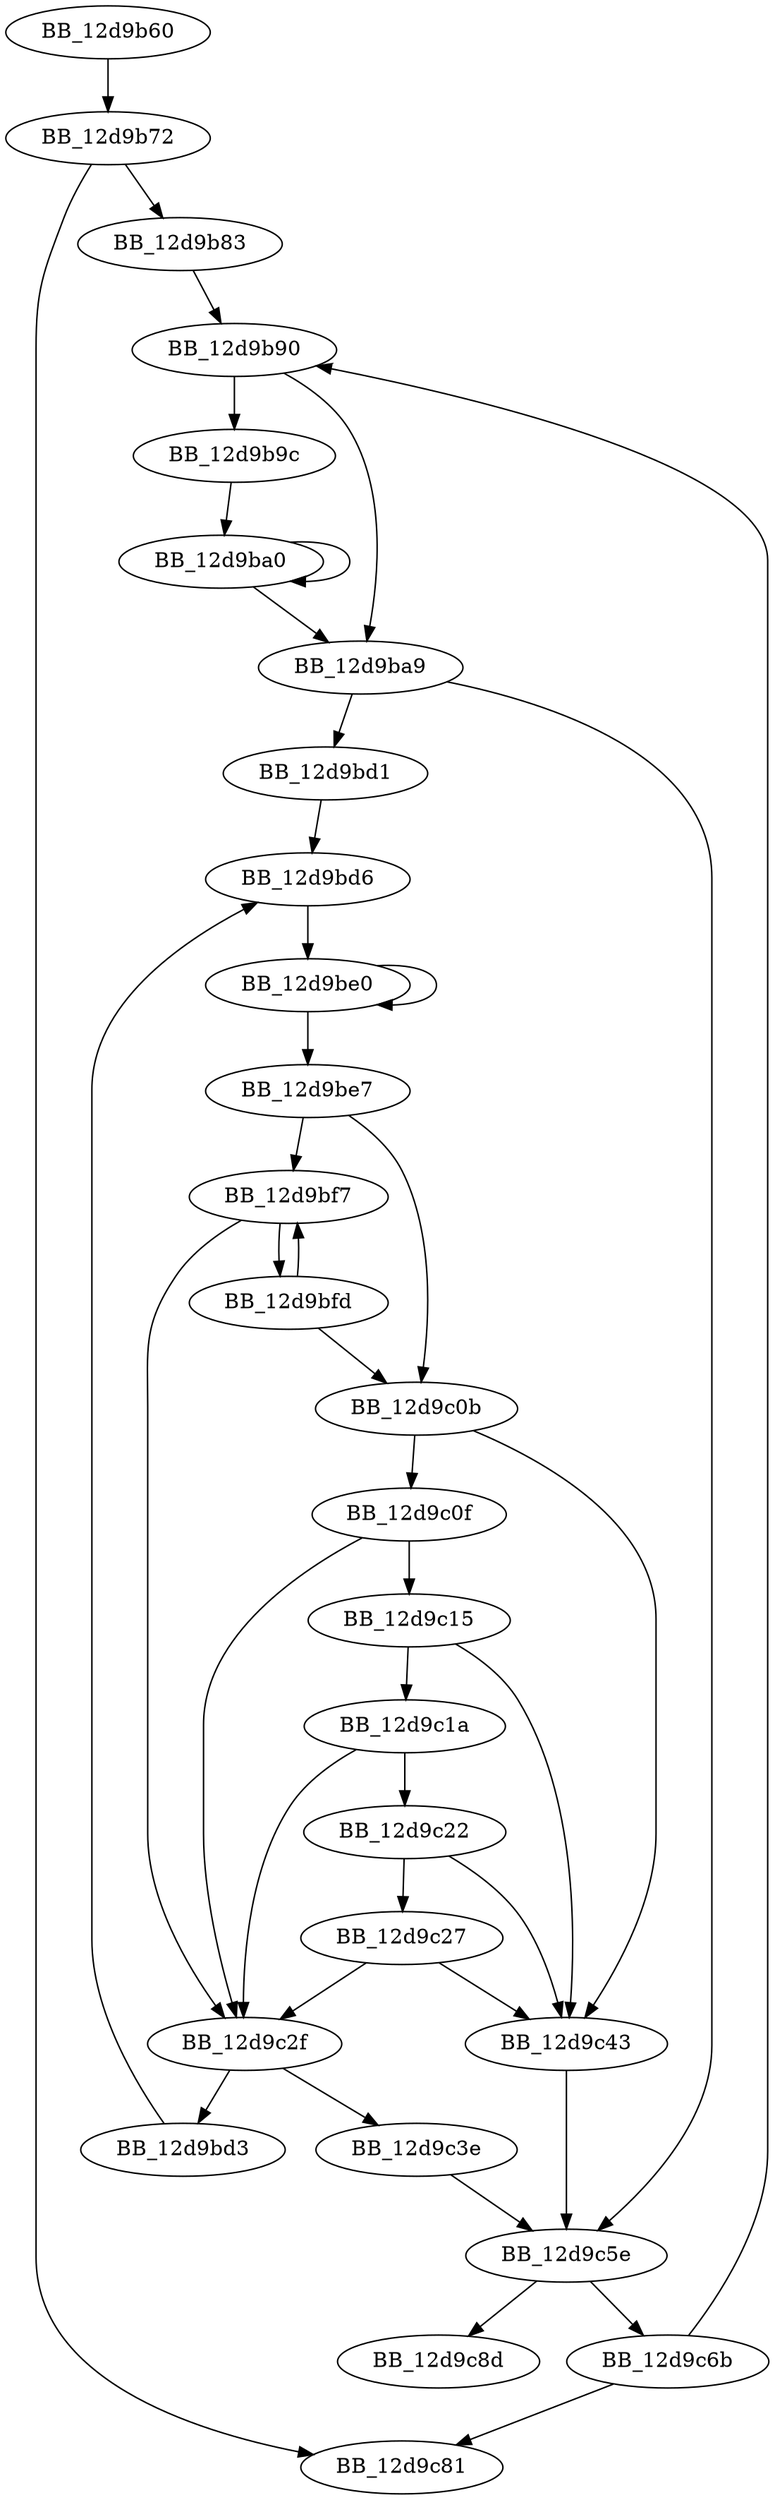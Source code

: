 DiGraph sub_12D9B60{
BB_12d9b60->BB_12d9b72
BB_12d9b72->BB_12d9b83
BB_12d9b72->BB_12d9c81
BB_12d9b83->BB_12d9b90
BB_12d9b90->BB_12d9b9c
BB_12d9b90->BB_12d9ba9
BB_12d9b9c->BB_12d9ba0
BB_12d9ba0->BB_12d9ba0
BB_12d9ba0->BB_12d9ba9
BB_12d9ba9->BB_12d9bd1
BB_12d9ba9->BB_12d9c5e
BB_12d9bd1->BB_12d9bd6
BB_12d9bd3->BB_12d9bd6
BB_12d9bd6->BB_12d9be0
BB_12d9be0->BB_12d9be0
BB_12d9be0->BB_12d9be7
BB_12d9be7->BB_12d9bf7
BB_12d9be7->BB_12d9c0b
BB_12d9bf7->BB_12d9bfd
BB_12d9bf7->BB_12d9c2f
BB_12d9bfd->BB_12d9bf7
BB_12d9bfd->BB_12d9c0b
BB_12d9c0b->BB_12d9c0f
BB_12d9c0b->BB_12d9c43
BB_12d9c0f->BB_12d9c15
BB_12d9c0f->BB_12d9c2f
BB_12d9c15->BB_12d9c1a
BB_12d9c15->BB_12d9c43
BB_12d9c1a->BB_12d9c22
BB_12d9c1a->BB_12d9c2f
BB_12d9c22->BB_12d9c27
BB_12d9c22->BB_12d9c43
BB_12d9c27->BB_12d9c2f
BB_12d9c27->BB_12d9c43
BB_12d9c2f->BB_12d9bd3
BB_12d9c2f->BB_12d9c3e
BB_12d9c3e->BB_12d9c5e
BB_12d9c43->BB_12d9c5e
BB_12d9c5e->BB_12d9c6b
BB_12d9c5e->BB_12d9c8d
BB_12d9c6b->BB_12d9b90
BB_12d9c6b->BB_12d9c81
}
